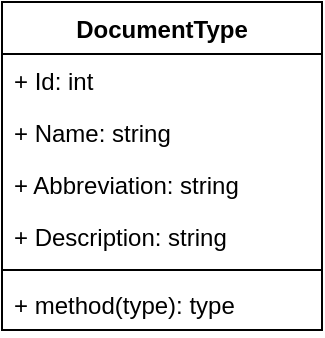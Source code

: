 <mxfile version="24.7.7" pages="2">
  <diagram name="ClassDiagram" id="ALN1kPnpvIL7EdLJCX9g">
    <mxGraphModel dx="714" dy="734" grid="1" gridSize="10" guides="1" tooltips="1" connect="1" arrows="1" fold="1" page="1" pageScale="1" pageWidth="827" pageHeight="1169" math="0" shadow="0">
      <root>
        <mxCell id="0" />
        <mxCell id="1" parent="0" />
        <mxCell id="D4qQL9AZQzmb93BVIqMz-1" value="DocumentType" style="swimlane;fontStyle=1;align=center;verticalAlign=top;childLayout=stackLayout;horizontal=1;startSize=26;horizontalStack=0;resizeParent=1;resizeParentMax=0;resizeLast=0;collapsible=1;marginBottom=0;whiteSpace=wrap;html=1;" vertex="1" parent="1">
          <mxGeometry x="330" y="150" width="160" height="164" as="geometry" />
        </mxCell>
        <mxCell id="D4qQL9AZQzmb93BVIqMz-2" value="+ Id: int" style="text;strokeColor=none;fillColor=none;align=left;verticalAlign=top;spacingLeft=4;spacingRight=4;overflow=hidden;rotatable=0;points=[[0,0.5],[1,0.5]];portConstraint=eastwest;whiteSpace=wrap;html=1;" vertex="1" parent="D4qQL9AZQzmb93BVIqMz-1">
          <mxGeometry y="26" width="160" height="26" as="geometry" />
        </mxCell>
        <mxCell id="D4qQL9AZQzmb93BVIqMz-5" value="+ Name: string" style="text;strokeColor=none;fillColor=none;align=left;verticalAlign=top;spacingLeft=4;spacingRight=4;overflow=hidden;rotatable=0;points=[[0,0.5],[1,0.5]];portConstraint=eastwest;whiteSpace=wrap;html=1;" vertex="1" parent="D4qQL9AZQzmb93BVIqMz-1">
          <mxGeometry y="52" width="160" height="26" as="geometry" />
        </mxCell>
        <mxCell id="D4qQL9AZQzmb93BVIqMz-6" value="+ Abbreviation: string" style="text;strokeColor=none;fillColor=none;align=left;verticalAlign=top;spacingLeft=4;spacingRight=4;overflow=hidden;rotatable=0;points=[[0,0.5],[1,0.5]];portConstraint=eastwest;whiteSpace=wrap;html=1;" vertex="1" parent="D4qQL9AZQzmb93BVIqMz-1">
          <mxGeometry y="78" width="160" height="26" as="geometry" />
        </mxCell>
        <mxCell id="D4qQL9AZQzmb93BVIqMz-7" value="+ Description: string" style="text;strokeColor=none;fillColor=none;align=left;verticalAlign=top;spacingLeft=4;spacingRight=4;overflow=hidden;rotatable=0;points=[[0,0.5],[1,0.5]];portConstraint=eastwest;whiteSpace=wrap;html=1;" vertex="1" parent="D4qQL9AZQzmb93BVIqMz-1">
          <mxGeometry y="104" width="160" height="26" as="geometry" />
        </mxCell>
        <mxCell id="D4qQL9AZQzmb93BVIqMz-3" value="" style="line;strokeWidth=1;fillColor=none;align=left;verticalAlign=middle;spacingTop=-1;spacingLeft=3;spacingRight=3;rotatable=0;labelPosition=right;points=[];portConstraint=eastwest;strokeColor=inherit;" vertex="1" parent="D4qQL9AZQzmb93BVIqMz-1">
          <mxGeometry y="130" width="160" height="8" as="geometry" />
        </mxCell>
        <mxCell id="D4qQL9AZQzmb93BVIqMz-4" value="+ method(type): type" style="text;strokeColor=none;fillColor=none;align=left;verticalAlign=top;spacingLeft=4;spacingRight=4;overflow=hidden;rotatable=0;points=[[0,0.5],[1,0.5]];portConstraint=eastwest;whiteSpace=wrap;html=1;" vertex="1" parent="D4qQL9AZQzmb93BVIqMz-1">
          <mxGeometry y="138" width="160" height="26" as="geometry" />
        </mxCell>
      </root>
    </mxGraphModel>
  </diagram>
  <diagram id="QIICPlfreHHI_EsyMybd" name="Página-2">
    <mxGraphModel dx="714" dy="734" grid="1" gridSize="10" guides="1" tooltips="1" connect="1" arrows="1" fold="1" page="1" pageScale="1" pageWidth="827" pageHeight="1169" math="0" shadow="0">
      <root>
        <mxCell id="0" />
        <mxCell id="1" parent="0" />
      </root>
    </mxGraphModel>
  </diagram>
</mxfile>
